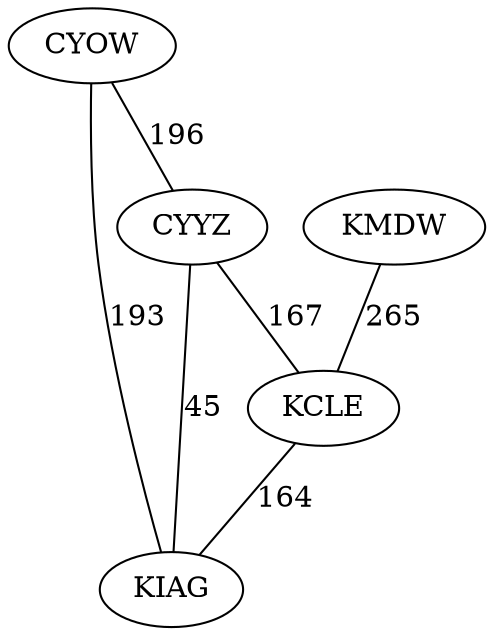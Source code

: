 graph G {
    "CYOW" -- "CYYZ" [label="196"];
    "CYOW" -- "KIAG" [label="193"];
    "KMDW" -- "KCLE" [label="265"];
    "CYYZ" -- "KCLE" [label="167"];
    "CYYZ" -- "KIAG" [label="45"];
    "KCLE" -- "KIAG" [label="164"];
}
